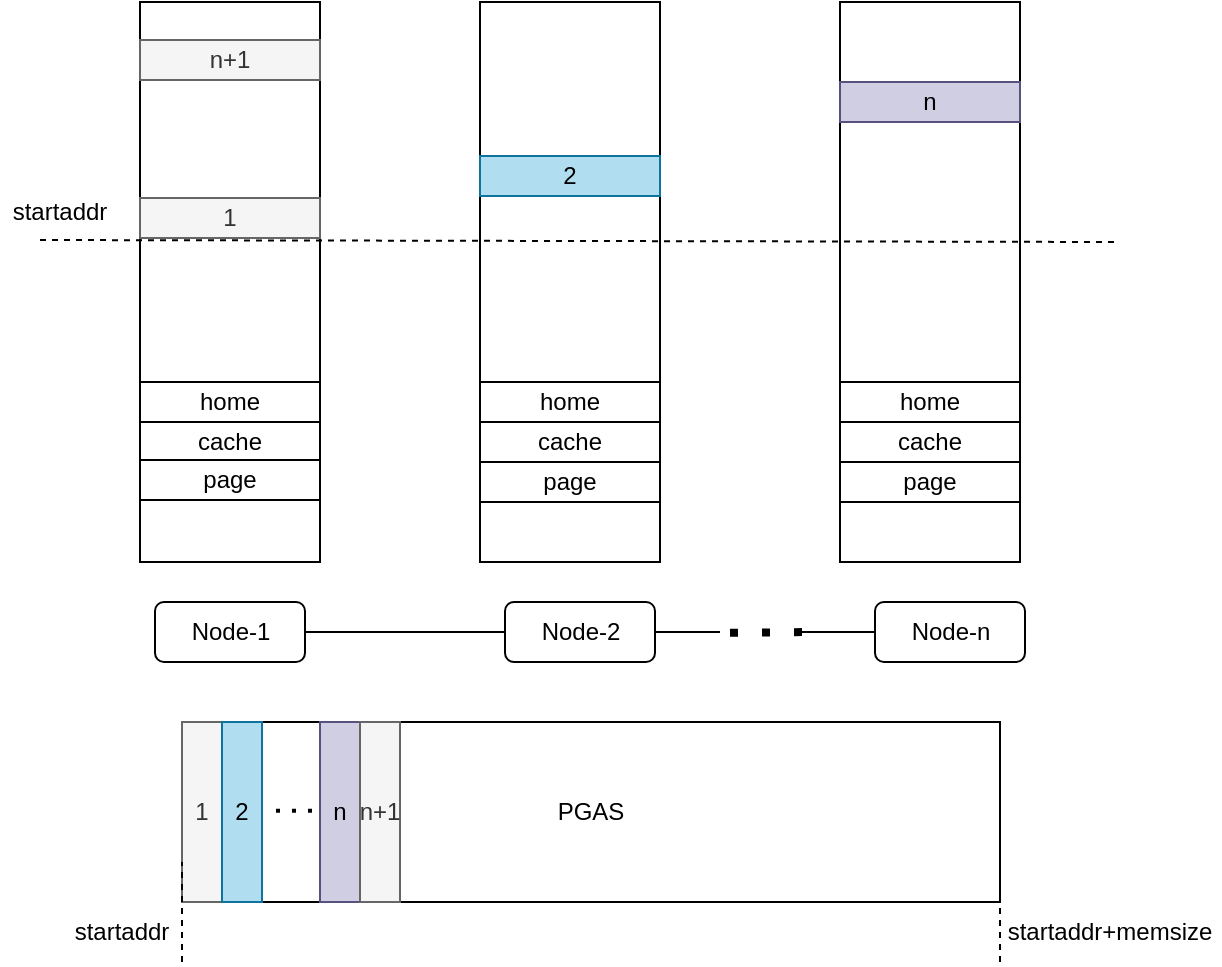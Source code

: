 <mxfile version="24.8.6">
  <diagram name="Page-1" id="eiAduXaFpWzIddIFIp0c">
    <mxGraphModel dx="1400" dy="630" grid="1" gridSize="10" guides="1" tooltips="1" connect="1" arrows="1" fold="1" page="1" pageScale="1" pageWidth="850" pageHeight="1100" math="0" shadow="0">
      <root>
        <mxCell id="0" />
        <mxCell id="1" parent="0" />
        <mxCell id="p6sfVAbOwuK4RK8bH7ia-1" value="" style="rounded=0;whiteSpace=wrap;html=1;" vertex="1" parent="1">
          <mxGeometry x="340" y="40" width="90" height="280" as="geometry" />
        </mxCell>
        <mxCell id="p6sfVAbOwuK4RK8bH7ia-2" value="" style="rounded=0;whiteSpace=wrap;html=1;" vertex="1" parent="1">
          <mxGeometry x="170" y="40" width="90" height="280" as="geometry" />
        </mxCell>
        <mxCell id="p6sfVAbOwuK4RK8bH7ia-3" value="" style="rounded=0;whiteSpace=wrap;html=1;" vertex="1" parent="1">
          <mxGeometry x="520" y="40" width="90" height="280" as="geometry" />
        </mxCell>
        <mxCell id="p6sfVAbOwuK4RK8bH7ia-4" value="Node-1" style="rounded=1;whiteSpace=wrap;html=1;" vertex="1" parent="1">
          <mxGeometry x="177.5" y="340" width="75" height="30" as="geometry" />
        </mxCell>
        <mxCell id="p6sfVAbOwuK4RK8bH7ia-5" value="Node-2" style="rounded=1;whiteSpace=wrap;html=1;" vertex="1" parent="1">
          <mxGeometry x="352.5" y="340" width="75" height="30" as="geometry" />
        </mxCell>
        <mxCell id="p6sfVAbOwuK4RK8bH7ia-6" value="Node-n" style="rounded=1;whiteSpace=wrap;html=1;" vertex="1" parent="1">
          <mxGeometry x="537.5" y="340" width="75" height="30" as="geometry" />
        </mxCell>
        <mxCell id="p6sfVAbOwuK4RK8bH7ia-7" value="" style="endArrow=none;dashed=1;html=1;dashPattern=1 3;strokeWidth=4;rounded=0;" edge="1" parent="1">
          <mxGeometry width="50" height="50" relative="1" as="geometry">
            <mxPoint x="465" y="355.38" as="sourcePoint" />
            <mxPoint x="505" y="355" as="targetPoint" />
          </mxGeometry>
        </mxCell>
        <mxCell id="p6sfVAbOwuK4RK8bH7ia-10" value="cache" style="rounded=0;whiteSpace=wrap;html=1;" vertex="1" parent="1">
          <mxGeometry x="170" y="250" width="90" height="20" as="geometry" />
        </mxCell>
        <mxCell id="p6sfVAbOwuK4RK8bH7ia-12" value="page" style="rounded=0;whiteSpace=wrap;html=1;" vertex="1" parent="1">
          <mxGeometry x="170" y="269" width="90" height="20" as="geometry" />
        </mxCell>
        <mxCell id="p6sfVAbOwuK4RK8bH7ia-13" value="" style="endArrow=none;html=1;rounded=0;exitX=1;exitY=0.5;exitDx=0;exitDy=0;entryX=0;entryY=0.5;entryDx=0;entryDy=0;" edge="1" parent="1" source="p6sfVAbOwuK4RK8bH7ia-4" target="p6sfVAbOwuK4RK8bH7ia-5">
          <mxGeometry width="50" height="50" relative="1" as="geometry">
            <mxPoint x="390" y="580" as="sourcePoint" />
            <mxPoint x="440" y="530" as="targetPoint" />
          </mxGeometry>
        </mxCell>
        <mxCell id="p6sfVAbOwuK4RK8bH7ia-14" value="" style="endArrow=none;html=1;rounded=0;exitX=1;exitY=0.5;exitDx=0;exitDy=0;" edge="1" parent="1" source="p6sfVAbOwuK4RK8bH7ia-5">
          <mxGeometry width="50" height="50" relative="1" as="geometry">
            <mxPoint x="510" y="490" as="sourcePoint" />
            <mxPoint x="460" y="355" as="targetPoint" />
          </mxGeometry>
        </mxCell>
        <mxCell id="p6sfVAbOwuK4RK8bH7ia-15" value="" style="endArrow=none;html=1;rounded=0;entryX=0;entryY=0.5;entryDx=0;entryDy=0;" edge="1" parent="1" target="p6sfVAbOwuK4RK8bH7ia-6">
          <mxGeometry width="50" height="50" relative="1" as="geometry">
            <mxPoint x="500" y="355" as="sourcePoint" />
            <mxPoint x="530" y="360" as="targetPoint" />
          </mxGeometry>
        </mxCell>
        <mxCell id="p6sfVAbOwuK4RK8bH7ia-16" value="home" style="rounded=0;whiteSpace=wrap;html=1;" vertex="1" parent="1">
          <mxGeometry x="170" y="230" width="90" height="20" as="geometry" />
        </mxCell>
        <mxCell id="p6sfVAbOwuK4RK8bH7ia-18" value="PGAS" style="rounded=0;whiteSpace=wrap;html=1;" vertex="1" parent="1">
          <mxGeometry x="191" y="400" width="409" height="90" as="geometry" />
        </mxCell>
        <mxCell id="p6sfVAbOwuK4RK8bH7ia-21" value="" style="endArrow=none;dashed=1;html=1;rounded=0;" edge="1" parent="1">
          <mxGeometry width="50" height="50" relative="1" as="geometry">
            <mxPoint x="120" y="159" as="sourcePoint" />
            <mxPoint x="660" y="160" as="targetPoint" />
          </mxGeometry>
        </mxCell>
        <mxCell id="p6sfVAbOwuK4RK8bH7ia-22" value="startaddr" style="text;html=1;align=center;verticalAlign=middle;whiteSpace=wrap;rounded=0;" vertex="1" parent="1">
          <mxGeometry x="100" y="130" width="60" height="30" as="geometry" />
        </mxCell>
        <mxCell id="p6sfVAbOwuK4RK8bH7ia-24" value="1" style="rounded=0;whiteSpace=wrap;html=1;direction=south;fillColor=#f5f5f5;fontColor=#333333;strokeColor=#666666;" vertex="1" parent="1">
          <mxGeometry x="191" y="400" width="20" height="90" as="geometry" />
        </mxCell>
        <mxCell id="p6sfVAbOwuK4RK8bH7ia-27" value="1" style="rounded=0;whiteSpace=wrap;html=1;direction=west;fillColor=#f5f5f5;fontColor=#333333;strokeColor=#666666;" vertex="1" parent="1">
          <mxGeometry x="170" y="138" width="90" height="20" as="geometry" />
        </mxCell>
        <mxCell id="p6sfVAbOwuK4RK8bH7ia-28" value="2" style="rounded=0;whiteSpace=wrap;html=1;direction=west;fillColor=#b1ddf0;strokeColor=#10739e;" vertex="1" parent="1">
          <mxGeometry x="340" y="117" width="90" height="20" as="geometry" />
        </mxCell>
        <mxCell id="p6sfVAbOwuK4RK8bH7ia-29" value="2" style="rounded=0;whiteSpace=wrap;html=1;direction=north;fillColor=#b1ddf0;strokeColor=#10739e;" vertex="1" parent="1">
          <mxGeometry x="211" y="400" width="20" height="90" as="geometry" />
        </mxCell>
        <mxCell id="p6sfVAbOwuK4RK8bH7ia-30" value="n" style="rounded=0;whiteSpace=wrap;html=1;direction=west;fillColor=#d0cee2;strokeColor=#56517e;" vertex="1" parent="1">
          <mxGeometry x="520" y="80" width="90" height="20" as="geometry" />
        </mxCell>
        <mxCell id="p6sfVAbOwuK4RK8bH7ia-31" value="n" style="rounded=0;whiteSpace=wrap;html=1;direction=north;fillColor=#d0cee2;strokeColor=#56517e;" vertex="1" parent="1">
          <mxGeometry x="260" y="400" width="20" height="90" as="geometry" />
        </mxCell>
        <mxCell id="p6sfVAbOwuK4RK8bH7ia-32" value="startaddr" style="text;html=1;align=center;verticalAlign=middle;whiteSpace=wrap;rounded=0;rotation=0;" vertex="1" parent="1">
          <mxGeometry x="131" y="490" width="60" height="30" as="geometry" />
        </mxCell>
        <mxCell id="p6sfVAbOwuK4RK8bH7ia-33" value="" style="endArrow=none;dashed=1;html=1;rounded=0;" edge="1" parent="1">
          <mxGeometry width="50" height="50" relative="1" as="geometry">
            <mxPoint x="191" y="520" as="sourcePoint" />
            <mxPoint x="191" y="470" as="targetPoint" />
          </mxGeometry>
        </mxCell>
        <mxCell id="p6sfVAbOwuK4RK8bH7ia-34" value="" style="endArrow=none;dashed=1;html=1;dashPattern=1 3;strokeWidth=2;rounded=0;" edge="1" parent="1">
          <mxGeometry width="50" height="50" relative="1" as="geometry">
            <mxPoint x="238" y="444.33" as="sourcePoint" />
            <mxPoint x="258" y="444.33" as="targetPoint" />
          </mxGeometry>
        </mxCell>
        <mxCell id="p6sfVAbOwuK4RK8bH7ia-35" value="n+1" style="rounded=0;whiteSpace=wrap;html=1;direction=west;fillColor=#f5f5f5;fontColor=#333333;strokeColor=#666666;" vertex="1" parent="1">
          <mxGeometry x="170" y="59" width="90" height="20" as="geometry" />
        </mxCell>
        <mxCell id="p6sfVAbOwuK4RK8bH7ia-36" value="n+1" style="rounded=0;whiteSpace=wrap;html=1;direction=north;fillColor=#f5f5f5;fontColor=#333333;strokeColor=#666666;" vertex="1" parent="1">
          <mxGeometry x="280" y="400" width="20" height="90" as="geometry" />
        </mxCell>
        <mxCell id="p6sfVAbOwuK4RK8bH7ia-37" value="" style="endArrow=none;dashed=1;html=1;rounded=0;" edge="1" parent="1">
          <mxGeometry width="50" height="50" relative="1" as="geometry">
            <mxPoint x="600" y="520" as="sourcePoint" />
            <mxPoint x="600" y="470" as="targetPoint" />
          </mxGeometry>
        </mxCell>
        <mxCell id="p6sfVAbOwuK4RK8bH7ia-38" value="startaddr+memsize" style="text;html=1;align=center;verticalAlign=middle;whiteSpace=wrap;rounded=0;rotation=0;" vertex="1" parent="1">
          <mxGeometry x="600" y="490" width="110" height="30" as="geometry" />
        </mxCell>
        <mxCell id="p6sfVAbOwuK4RK8bH7ia-40" value="home" style="rounded=0;whiteSpace=wrap;html=1;" vertex="1" parent="1">
          <mxGeometry x="340" y="230" width="90" height="20" as="geometry" />
        </mxCell>
        <mxCell id="p6sfVAbOwuK4RK8bH7ia-41" value="home" style="rounded=0;whiteSpace=wrap;html=1;" vertex="1" parent="1">
          <mxGeometry x="520" y="230" width="90" height="20" as="geometry" />
        </mxCell>
        <mxCell id="p6sfVAbOwuK4RK8bH7ia-42" value="cache" style="rounded=0;whiteSpace=wrap;html=1;" vertex="1" parent="1">
          <mxGeometry x="340" y="250" width="90" height="20" as="geometry" />
        </mxCell>
        <mxCell id="p6sfVAbOwuK4RK8bH7ia-43" value="cache" style="rounded=0;whiteSpace=wrap;html=1;" vertex="1" parent="1">
          <mxGeometry x="520" y="250" width="90" height="20" as="geometry" />
        </mxCell>
        <mxCell id="p6sfVAbOwuK4RK8bH7ia-44" value="page" style="rounded=0;whiteSpace=wrap;html=1;" vertex="1" parent="1">
          <mxGeometry x="340" y="270" width="90" height="20" as="geometry" />
        </mxCell>
        <mxCell id="p6sfVAbOwuK4RK8bH7ia-45" value="page" style="rounded=0;whiteSpace=wrap;html=1;" vertex="1" parent="1">
          <mxGeometry x="520" y="270" width="90" height="20" as="geometry" />
        </mxCell>
      </root>
    </mxGraphModel>
  </diagram>
</mxfile>
